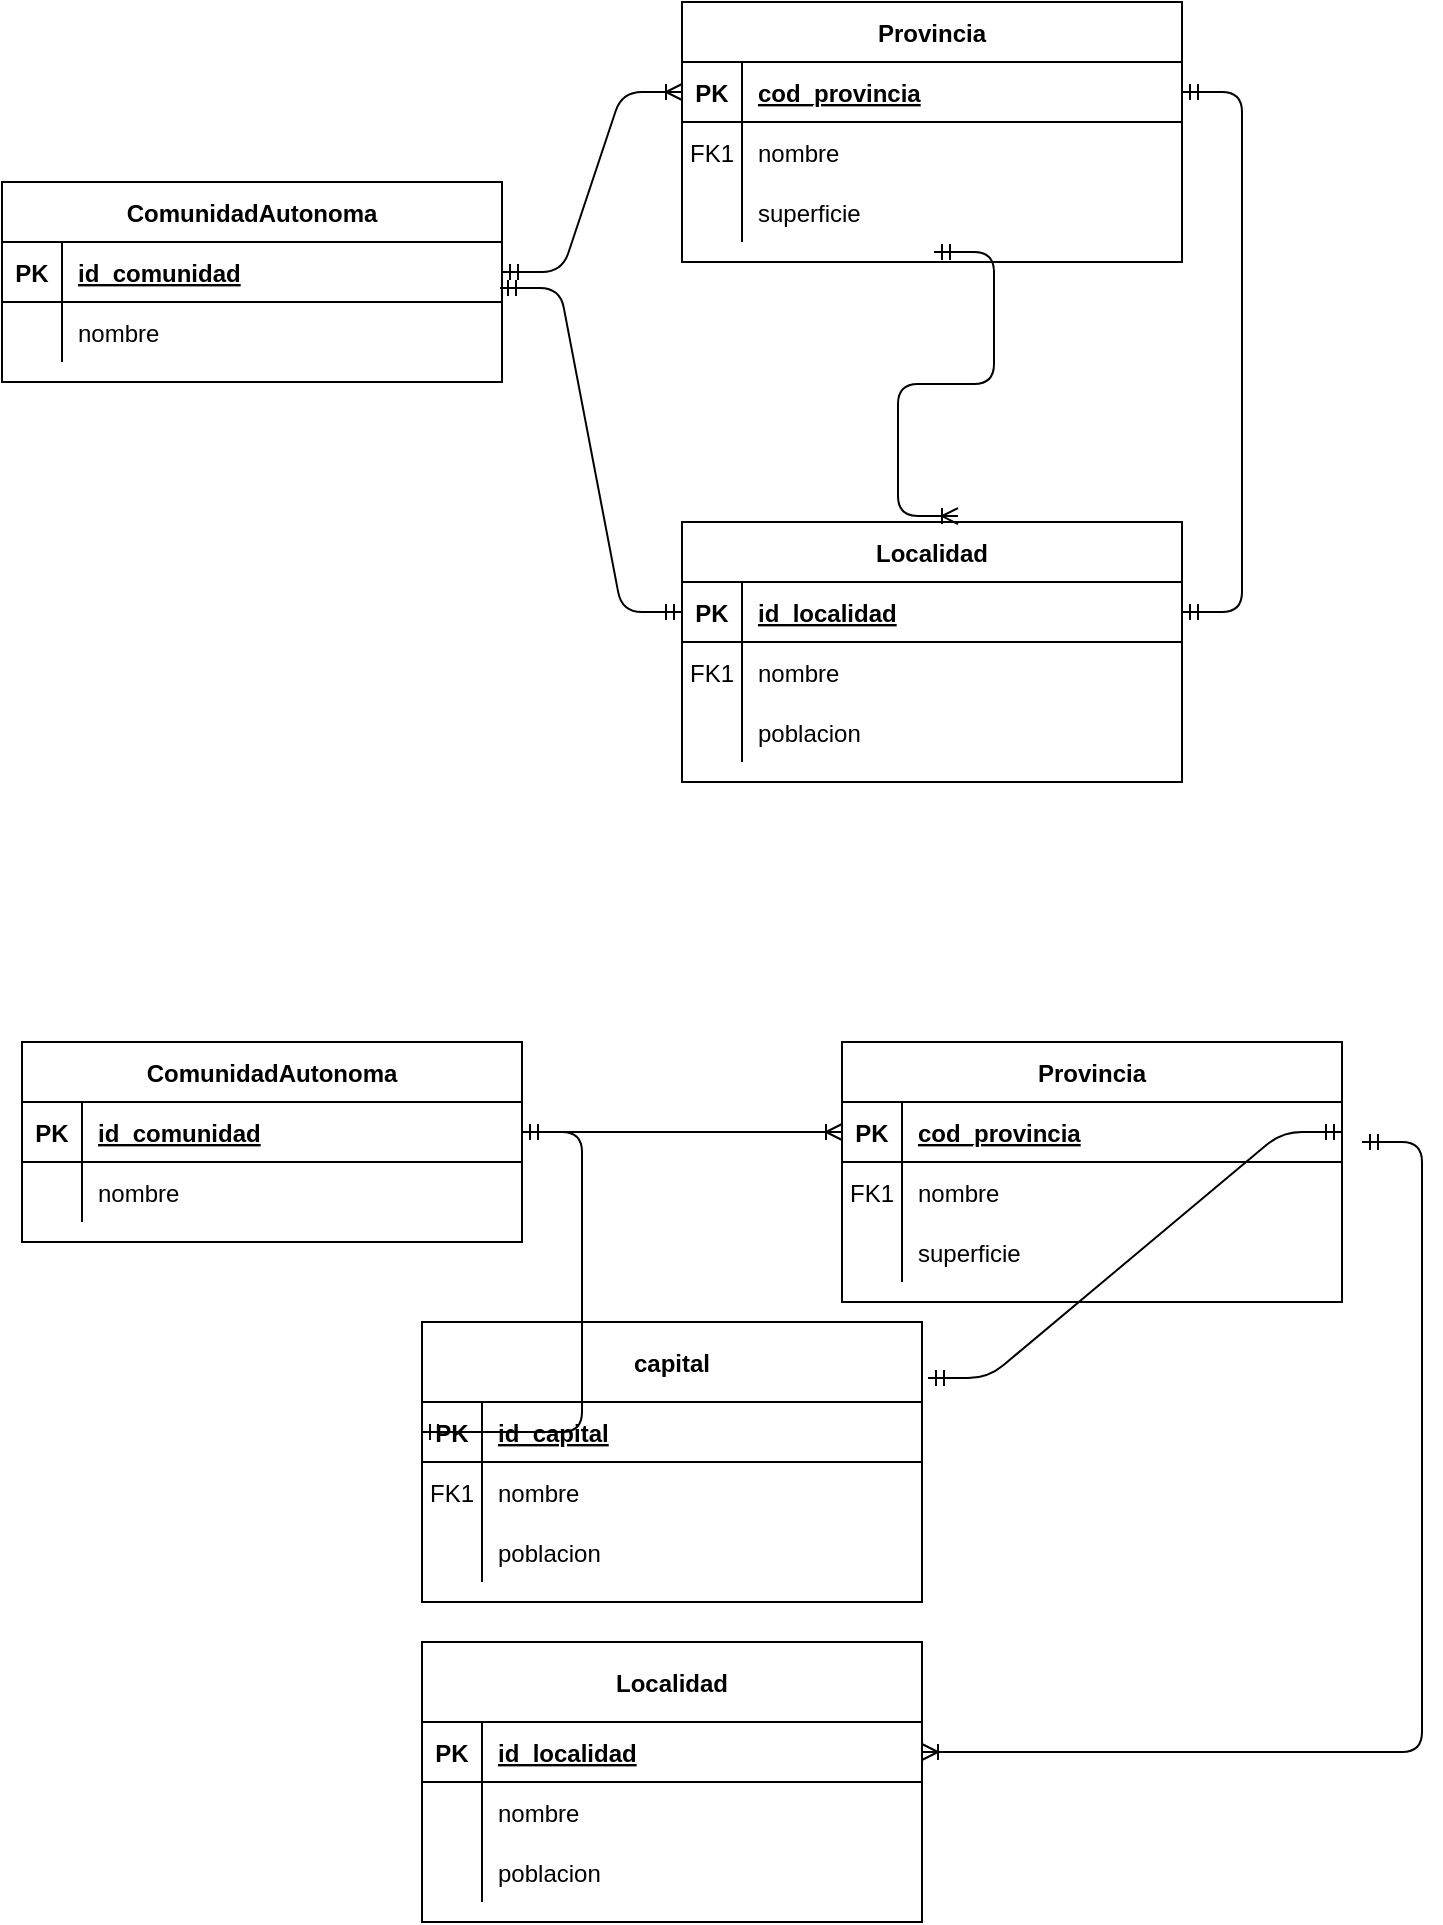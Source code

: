 <mxfile version="14.4.3" type="device"><diagram id="R2lEEEUBdFMjLlhIrx00" name="Page-1"><mxGraphModel dx="791" dy="813" grid="1" gridSize="10" guides="1" tooltips="1" connect="1" arrows="1" fold="1" page="1" pageScale="1" pageWidth="850" pageHeight="1100" math="0" shadow="0" extFonts="Permanent Marker^https://fonts.googleapis.com/css?family=Permanent+Marker"><root><mxCell id="0"/><mxCell id="1" parent="0"/><mxCell id="C-vyLk0tnHw3VtMMgP7b-2" value="Provincia" style="shape=table;startSize=30;container=1;collapsible=1;childLayout=tableLayout;fixedRows=1;rowLines=0;fontStyle=1;align=center;resizeLast=1;" parent="1" vertex="1"><mxGeometry x="450" y="120" width="250" height="130" as="geometry"/></mxCell><mxCell id="C-vyLk0tnHw3VtMMgP7b-3" value="" style="shape=partialRectangle;collapsible=0;dropTarget=0;pointerEvents=0;fillColor=none;points=[[0,0.5],[1,0.5]];portConstraint=eastwest;top=0;left=0;right=0;bottom=1;" parent="C-vyLk0tnHw3VtMMgP7b-2" vertex="1"><mxGeometry y="30" width="250" height="30" as="geometry"/></mxCell><mxCell id="C-vyLk0tnHw3VtMMgP7b-4" value="PK" style="shape=partialRectangle;overflow=hidden;connectable=0;fillColor=none;top=0;left=0;bottom=0;right=0;fontStyle=1;" parent="C-vyLk0tnHw3VtMMgP7b-3" vertex="1"><mxGeometry width="30" height="30" as="geometry"/></mxCell><mxCell id="C-vyLk0tnHw3VtMMgP7b-5" value="cod_provincia" style="shape=partialRectangle;overflow=hidden;connectable=0;fillColor=none;top=0;left=0;bottom=0;right=0;align=left;spacingLeft=6;fontStyle=5;" parent="C-vyLk0tnHw3VtMMgP7b-3" vertex="1"><mxGeometry x="30" width="220" height="30" as="geometry"/></mxCell><mxCell id="C-vyLk0tnHw3VtMMgP7b-6" value="" style="shape=partialRectangle;collapsible=0;dropTarget=0;pointerEvents=0;fillColor=none;points=[[0,0.5],[1,0.5]];portConstraint=eastwest;top=0;left=0;right=0;bottom=0;" parent="C-vyLk0tnHw3VtMMgP7b-2" vertex="1"><mxGeometry y="60" width="250" height="30" as="geometry"/></mxCell><mxCell id="C-vyLk0tnHw3VtMMgP7b-7" value="FK1" style="shape=partialRectangle;overflow=hidden;connectable=0;fillColor=none;top=0;left=0;bottom=0;right=0;" parent="C-vyLk0tnHw3VtMMgP7b-6" vertex="1"><mxGeometry width="30" height="30" as="geometry"/></mxCell><mxCell id="C-vyLk0tnHw3VtMMgP7b-8" value="nombre" style="shape=partialRectangle;overflow=hidden;connectable=0;fillColor=none;top=0;left=0;bottom=0;right=0;align=left;spacingLeft=6;" parent="C-vyLk0tnHw3VtMMgP7b-6" vertex="1"><mxGeometry x="30" width="220" height="30" as="geometry"/></mxCell><mxCell id="C-vyLk0tnHw3VtMMgP7b-9" value="" style="shape=partialRectangle;collapsible=0;dropTarget=0;pointerEvents=0;fillColor=none;points=[[0,0.5],[1,0.5]];portConstraint=eastwest;top=0;left=0;right=0;bottom=0;" parent="C-vyLk0tnHw3VtMMgP7b-2" vertex="1"><mxGeometry y="90" width="250" height="30" as="geometry"/></mxCell><mxCell id="C-vyLk0tnHw3VtMMgP7b-10" value="" style="shape=partialRectangle;overflow=hidden;connectable=0;fillColor=none;top=0;left=0;bottom=0;right=0;" parent="C-vyLk0tnHw3VtMMgP7b-9" vertex="1"><mxGeometry width="30" height="30" as="geometry"/></mxCell><mxCell id="C-vyLk0tnHw3VtMMgP7b-11" value="superficie" style="shape=partialRectangle;overflow=hidden;connectable=0;fillColor=none;top=0;left=0;bottom=0;right=0;align=left;spacingLeft=6;" parent="C-vyLk0tnHw3VtMMgP7b-9" vertex="1"><mxGeometry x="30" width="220" height="30" as="geometry"/></mxCell><mxCell id="C-vyLk0tnHw3VtMMgP7b-13" value="Localidad" style="shape=table;startSize=30;container=1;collapsible=1;childLayout=tableLayout;fixedRows=1;rowLines=0;fontStyle=1;align=center;resizeLast=1;" parent="1" vertex="1"><mxGeometry x="450" y="380" width="250" height="130" as="geometry"/></mxCell><mxCell id="C-vyLk0tnHw3VtMMgP7b-14" value="" style="shape=partialRectangle;collapsible=0;dropTarget=0;pointerEvents=0;fillColor=none;points=[[0,0.5],[1,0.5]];portConstraint=eastwest;top=0;left=0;right=0;bottom=1;" parent="C-vyLk0tnHw3VtMMgP7b-13" vertex="1"><mxGeometry y="30" width="250" height="30" as="geometry"/></mxCell><mxCell id="C-vyLk0tnHw3VtMMgP7b-15" value="PK" style="shape=partialRectangle;overflow=hidden;connectable=0;fillColor=none;top=0;left=0;bottom=0;right=0;fontStyle=1;" parent="C-vyLk0tnHw3VtMMgP7b-14" vertex="1"><mxGeometry width="30" height="30" as="geometry"/></mxCell><mxCell id="C-vyLk0tnHw3VtMMgP7b-16" value="id_localidad" style="shape=partialRectangle;overflow=hidden;connectable=0;fillColor=none;top=0;left=0;bottom=0;right=0;align=left;spacingLeft=6;fontStyle=5;" parent="C-vyLk0tnHw3VtMMgP7b-14" vertex="1"><mxGeometry x="30" width="220" height="30" as="geometry"/></mxCell><mxCell id="C-vyLk0tnHw3VtMMgP7b-17" value="" style="shape=partialRectangle;collapsible=0;dropTarget=0;pointerEvents=0;fillColor=none;points=[[0,0.5],[1,0.5]];portConstraint=eastwest;top=0;left=0;right=0;bottom=0;" parent="C-vyLk0tnHw3VtMMgP7b-13" vertex="1"><mxGeometry y="60" width="250" height="30" as="geometry"/></mxCell><mxCell id="C-vyLk0tnHw3VtMMgP7b-18" value="FK1" style="shape=partialRectangle;overflow=hidden;connectable=0;fillColor=none;top=0;left=0;bottom=0;right=0;" parent="C-vyLk0tnHw3VtMMgP7b-17" vertex="1"><mxGeometry width="30" height="30" as="geometry"/></mxCell><mxCell id="C-vyLk0tnHw3VtMMgP7b-19" value="nombre" style="shape=partialRectangle;overflow=hidden;connectable=0;fillColor=none;top=0;left=0;bottom=0;right=0;align=left;spacingLeft=6;" parent="C-vyLk0tnHw3VtMMgP7b-17" vertex="1"><mxGeometry x="30" width="220" height="30" as="geometry"/></mxCell><mxCell id="C-vyLk0tnHw3VtMMgP7b-20" value="" style="shape=partialRectangle;collapsible=0;dropTarget=0;pointerEvents=0;fillColor=none;points=[[0,0.5],[1,0.5]];portConstraint=eastwest;top=0;left=0;right=0;bottom=0;" parent="C-vyLk0tnHw3VtMMgP7b-13" vertex="1"><mxGeometry y="90" width="250" height="30" as="geometry"/></mxCell><mxCell id="C-vyLk0tnHw3VtMMgP7b-21" value="" style="shape=partialRectangle;overflow=hidden;connectable=0;fillColor=none;top=0;left=0;bottom=0;right=0;" parent="C-vyLk0tnHw3VtMMgP7b-20" vertex="1"><mxGeometry width="30" height="30" as="geometry"/></mxCell><mxCell id="C-vyLk0tnHw3VtMMgP7b-22" value="poblacion" style="shape=partialRectangle;overflow=hidden;connectable=0;fillColor=none;top=0;left=0;bottom=0;right=0;align=left;spacingLeft=6;" parent="C-vyLk0tnHw3VtMMgP7b-20" vertex="1"><mxGeometry x="30" width="220" height="30" as="geometry"/></mxCell><mxCell id="C-vyLk0tnHw3VtMMgP7b-23" value="ComunidadAutonoma" style="shape=table;startSize=30;container=1;collapsible=1;childLayout=tableLayout;fixedRows=1;rowLines=0;fontStyle=1;align=center;resizeLast=1;" parent="1" vertex="1"><mxGeometry x="110" y="210" width="250" height="100" as="geometry"/></mxCell><mxCell id="C-vyLk0tnHw3VtMMgP7b-24" value="" style="shape=partialRectangle;collapsible=0;dropTarget=0;pointerEvents=0;fillColor=none;points=[[0,0.5],[1,0.5]];portConstraint=eastwest;top=0;left=0;right=0;bottom=1;" parent="C-vyLk0tnHw3VtMMgP7b-23" vertex="1"><mxGeometry y="30" width="250" height="30" as="geometry"/></mxCell><mxCell id="C-vyLk0tnHw3VtMMgP7b-25" value="PK" style="shape=partialRectangle;overflow=hidden;connectable=0;fillColor=none;top=0;left=0;bottom=0;right=0;fontStyle=1;" parent="C-vyLk0tnHw3VtMMgP7b-24" vertex="1"><mxGeometry width="30" height="30" as="geometry"/></mxCell><mxCell id="C-vyLk0tnHw3VtMMgP7b-26" value="id_comunidad" style="shape=partialRectangle;overflow=hidden;connectable=0;fillColor=none;top=0;left=0;bottom=0;right=0;align=left;spacingLeft=6;fontStyle=5;" parent="C-vyLk0tnHw3VtMMgP7b-24" vertex="1"><mxGeometry x="30" width="220" height="30" as="geometry"/></mxCell><mxCell id="C-vyLk0tnHw3VtMMgP7b-27" value="" style="shape=partialRectangle;collapsible=0;dropTarget=0;pointerEvents=0;fillColor=none;points=[[0,0.5],[1,0.5]];portConstraint=eastwest;top=0;left=0;right=0;bottom=0;" parent="C-vyLk0tnHw3VtMMgP7b-23" vertex="1"><mxGeometry y="60" width="250" height="30" as="geometry"/></mxCell><mxCell id="C-vyLk0tnHw3VtMMgP7b-28" value="" style="shape=partialRectangle;overflow=hidden;connectable=0;fillColor=none;top=0;left=0;bottom=0;right=0;" parent="C-vyLk0tnHw3VtMMgP7b-27" vertex="1"><mxGeometry width="30" height="30" as="geometry"/></mxCell><mxCell id="C-vyLk0tnHw3VtMMgP7b-29" value="nombre" style="shape=partialRectangle;overflow=hidden;connectable=0;fillColor=none;top=0;left=0;bottom=0;right=0;align=left;spacingLeft=6;" parent="C-vyLk0tnHw3VtMMgP7b-27" vertex="1"><mxGeometry x="30" width="220" height="30" as="geometry"/></mxCell><mxCell id="W09Fm56XJEUP1BOSufo2-1" value="" style="edgeStyle=entityRelationEdgeStyle;fontSize=12;html=1;endArrow=ERoneToMany;startArrow=ERmandOne;entryX=0;entryY=0.5;entryDx=0;entryDy=0;exitX=1;exitY=0.5;exitDx=0;exitDy=0;" edge="1" parent="1" source="C-vyLk0tnHw3VtMMgP7b-24" target="C-vyLk0tnHw3VtMMgP7b-3"><mxGeometry width="100" height="100" relative="1" as="geometry"><mxPoint x="320" y="300" as="sourcePoint"/><mxPoint x="420" y="200" as="targetPoint"/></mxGeometry></mxCell><mxCell id="W09Fm56XJEUP1BOSufo2-2" value="" style="edgeStyle=entityRelationEdgeStyle;fontSize=12;html=1;endArrow=ERmandOne;startArrow=ERmandOne;entryX=1;entryY=0.5;entryDx=0;entryDy=0;exitX=1;exitY=0.5;exitDx=0;exitDy=0;" edge="1" parent="1" source="C-vyLk0tnHw3VtMMgP7b-14" target="C-vyLk0tnHw3VtMMgP7b-3"><mxGeometry width="100" height="100" relative="1" as="geometry"><mxPoint x="700" y="320" as="sourcePoint"/><mxPoint x="800" y="220" as="targetPoint"/></mxGeometry></mxCell><mxCell id="W09Fm56XJEUP1BOSufo2-5" value="" style="edgeStyle=entityRelationEdgeStyle;fontSize=12;html=1;endArrow=ERoneToMany;startArrow=ERmandOne;entryX=0.552;entryY=-0.023;entryDx=0;entryDy=0;entryPerimeter=0;exitX=0.504;exitY=1.167;exitDx=0;exitDy=0;exitPerimeter=0;" edge="1" parent="1" source="C-vyLk0tnHw3VtMMgP7b-9" target="C-vyLk0tnHw3VtMMgP7b-13"><mxGeometry width="100" height="100" relative="1" as="geometry"><mxPoint x="410" y="470" as="sourcePoint"/><mxPoint x="510" y="370" as="targetPoint"/></mxGeometry></mxCell><mxCell id="W09Fm56XJEUP1BOSufo2-9" value="" style="edgeStyle=entityRelationEdgeStyle;fontSize=12;html=1;endArrow=ERmandOne;startArrow=ERmandOne;exitX=0.996;exitY=0.767;exitDx=0;exitDy=0;exitPerimeter=0;entryX=0;entryY=0.5;entryDx=0;entryDy=0;" edge="1" parent="1" source="C-vyLk0tnHw3VtMMgP7b-24" target="C-vyLk0tnHw3VtMMgP7b-14"><mxGeometry width="100" height="100" relative="1" as="geometry"><mxPoint x="110" y="530" as="sourcePoint"/><mxPoint x="110" y="330" as="targetPoint"/></mxGeometry></mxCell><mxCell id="W09Fm56XJEUP1BOSufo2-24" value="ComunidadAutonoma" style="shape=table;startSize=30;container=1;collapsible=1;childLayout=tableLayout;fixedRows=1;rowLines=0;fontStyle=1;align=center;resizeLast=1;" vertex="1" parent="1"><mxGeometry x="120" y="640" width="250" height="100" as="geometry"><mxRectangle x="120" y="650" width="160" height="30" as="alternateBounds"/></mxGeometry></mxCell><mxCell id="W09Fm56XJEUP1BOSufo2-25" value="" style="shape=partialRectangle;collapsible=0;dropTarget=0;pointerEvents=0;fillColor=none;points=[[0,0.5],[1,0.5]];portConstraint=eastwest;top=0;left=0;right=0;bottom=1;" vertex="1" parent="W09Fm56XJEUP1BOSufo2-24"><mxGeometry y="30" width="250" height="30" as="geometry"/></mxCell><mxCell id="W09Fm56XJEUP1BOSufo2-26" value="PK" style="shape=partialRectangle;overflow=hidden;connectable=0;fillColor=none;top=0;left=0;bottom=0;right=0;fontStyle=1;" vertex="1" parent="W09Fm56XJEUP1BOSufo2-25"><mxGeometry width="30" height="30" as="geometry"/></mxCell><mxCell id="W09Fm56XJEUP1BOSufo2-27" value="id_comunidad" style="shape=partialRectangle;overflow=hidden;connectable=0;fillColor=none;top=0;left=0;bottom=0;right=0;align=left;spacingLeft=6;fontStyle=5;" vertex="1" parent="W09Fm56XJEUP1BOSufo2-25"><mxGeometry x="30" width="220" height="30" as="geometry"/></mxCell><mxCell id="W09Fm56XJEUP1BOSufo2-28" value="" style="shape=partialRectangle;collapsible=0;dropTarget=0;pointerEvents=0;fillColor=none;points=[[0,0.5],[1,0.5]];portConstraint=eastwest;top=0;left=0;right=0;bottom=0;" vertex="1" parent="W09Fm56XJEUP1BOSufo2-24"><mxGeometry y="60" width="250" height="30" as="geometry"/></mxCell><mxCell id="W09Fm56XJEUP1BOSufo2-29" value="" style="shape=partialRectangle;overflow=hidden;connectable=0;fillColor=none;top=0;left=0;bottom=0;right=0;" vertex="1" parent="W09Fm56XJEUP1BOSufo2-28"><mxGeometry width="30" height="30" as="geometry"/></mxCell><mxCell id="W09Fm56XJEUP1BOSufo2-30" value="nombre" style="shape=partialRectangle;overflow=hidden;connectable=0;fillColor=none;top=0;left=0;bottom=0;right=0;align=left;spacingLeft=6;" vertex="1" parent="W09Fm56XJEUP1BOSufo2-28"><mxGeometry x="30" width="220" height="30" as="geometry"/></mxCell><mxCell id="W09Fm56XJEUP1BOSufo2-38" value="Localidad" style="shape=table;startSize=40;container=1;collapsible=1;childLayout=tableLayout;fixedRows=1;rowLines=0;fontStyle=1;align=center;resizeLast=1;" vertex="1" parent="1"><mxGeometry x="320" y="940" width="250" height="140" as="geometry"/></mxCell><mxCell id="W09Fm56XJEUP1BOSufo2-39" value="" style="shape=partialRectangle;collapsible=0;dropTarget=0;pointerEvents=0;fillColor=none;points=[[0,0.5],[1,0.5]];portConstraint=eastwest;top=0;left=0;right=0;bottom=1;" vertex="1" parent="W09Fm56XJEUP1BOSufo2-38"><mxGeometry y="40" width="250" height="30" as="geometry"/></mxCell><mxCell id="W09Fm56XJEUP1BOSufo2-40" value="PK" style="shape=partialRectangle;overflow=hidden;connectable=0;fillColor=none;top=0;left=0;bottom=0;right=0;fontStyle=1;" vertex="1" parent="W09Fm56XJEUP1BOSufo2-39"><mxGeometry width="30" height="30" as="geometry"/></mxCell><mxCell id="W09Fm56XJEUP1BOSufo2-41" value="id_localidad" style="shape=partialRectangle;overflow=hidden;connectable=0;fillColor=none;top=0;left=0;bottom=0;right=0;align=left;spacingLeft=6;fontStyle=5;" vertex="1" parent="W09Fm56XJEUP1BOSufo2-39"><mxGeometry x="30" width="220" height="30" as="geometry"/></mxCell><mxCell id="W09Fm56XJEUP1BOSufo2-42" value="" style="shape=partialRectangle;collapsible=0;dropTarget=0;pointerEvents=0;fillColor=none;points=[[0,0.5],[1,0.5]];portConstraint=eastwest;top=0;left=0;right=0;bottom=0;" vertex="1" parent="W09Fm56XJEUP1BOSufo2-38"><mxGeometry y="70" width="250" height="30" as="geometry"/></mxCell><mxCell id="W09Fm56XJEUP1BOSufo2-43" value="" style="shape=partialRectangle;overflow=hidden;connectable=0;fillColor=none;top=0;left=0;bottom=0;right=0;" vertex="1" parent="W09Fm56XJEUP1BOSufo2-42"><mxGeometry width="30" height="30" as="geometry"/></mxCell><mxCell id="W09Fm56XJEUP1BOSufo2-44" value="nombre" style="shape=partialRectangle;overflow=hidden;connectable=0;fillColor=none;top=0;left=0;bottom=0;right=0;align=left;spacingLeft=6;" vertex="1" parent="W09Fm56XJEUP1BOSufo2-42"><mxGeometry x="30" width="220" height="30" as="geometry"/></mxCell><mxCell id="W09Fm56XJEUP1BOSufo2-45" value="" style="shape=partialRectangle;collapsible=0;dropTarget=0;pointerEvents=0;fillColor=none;points=[[0,0.5],[1,0.5]];portConstraint=eastwest;top=0;left=0;right=0;bottom=0;" vertex="1" parent="W09Fm56XJEUP1BOSufo2-38"><mxGeometry y="100" width="250" height="30" as="geometry"/></mxCell><mxCell id="W09Fm56XJEUP1BOSufo2-46" value="" style="shape=partialRectangle;overflow=hidden;connectable=0;fillColor=none;top=0;left=0;bottom=0;right=0;" vertex="1" parent="W09Fm56XJEUP1BOSufo2-45"><mxGeometry width="30" height="30" as="geometry"/></mxCell><mxCell id="W09Fm56XJEUP1BOSufo2-47" value="poblacion" style="shape=partialRectangle;overflow=hidden;connectable=0;fillColor=none;top=0;left=0;bottom=0;right=0;align=left;spacingLeft=6;" vertex="1" parent="W09Fm56XJEUP1BOSufo2-45"><mxGeometry x="30" width="220" height="30" as="geometry"/></mxCell><mxCell id="W09Fm56XJEUP1BOSufo2-48" value="Provincia" style="shape=table;startSize=30;container=1;collapsible=1;childLayout=tableLayout;fixedRows=1;rowLines=0;fontStyle=1;align=center;resizeLast=1;" vertex="1" parent="1"><mxGeometry x="530" y="640" width="250" height="130" as="geometry"/></mxCell><mxCell id="W09Fm56XJEUP1BOSufo2-49" value="" style="shape=partialRectangle;collapsible=0;dropTarget=0;pointerEvents=0;fillColor=none;points=[[0,0.5],[1,0.5]];portConstraint=eastwest;top=0;left=0;right=0;bottom=1;" vertex="1" parent="W09Fm56XJEUP1BOSufo2-48"><mxGeometry y="30" width="250" height="30" as="geometry"/></mxCell><mxCell id="W09Fm56XJEUP1BOSufo2-50" value="PK" style="shape=partialRectangle;overflow=hidden;connectable=0;fillColor=none;top=0;left=0;bottom=0;right=0;fontStyle=1;" vertex="1" parent="W09Fm56XJEUP1BOSufo2-49"><mxGeometry width="30" height="30" as="geometry"/></mxCell><mxCell id="W09Fm56XJEUP1BOSufo2-51" value="cod_provincia" style="shape=partialRectangle;overflow=hidden;connectable=0;fillColor=none;top=0;left=0;bottom=0;right=0;align=left;spacingLeft=6;fontStyle=5;" vertex="1" parent="W09Fm56XJEUP1BOSufo2-49"><mxGeometry x="30" width="220" height="30" as="geometry"/></mxCell><mxCell id="W09Fm56XJEUP1BOSufo2-52" value="" style="shape=partialRectangle;collapsible=0;dropTarget=0;pointerEvents=0;fillColor=none;points=[[0,0.5],[1,0.5]];portConstraint=eastwest;top=0;left=0;right=0;bottom=0;" vertex="1" parent="W09Fm56XJEUP1BOSufo2-48"><mxGeometry y="60" width="250" height="30" as="geometry"/></mxCell><mxCell id="W09Fm56XJEUP1BOSufo2-53" value="FK1" style="shape=partialRectangle;overflow=hidden;connectable=0;fillColor=none;top=0;left=0;bottom=0;right=0;" vertex="1" parent="W09Fm56XJEUP1BOSufo2-52"><mxGeometry width="30" height="30" as="geometry"/></mxCell><mxCell id="W09Fm56XJEUP1BOSufo2-54" value="nombre" style="shape=partialRectangle;overflow=hidden;connectable=0;fillColor=none;top=0;left=0;bottom=0;right=0;align=left;spacingLeft=6;" vertex="1" parent="W09Fm56XJEUP1BOSufo2-52"><mxGeometry x="30" width="220" height="30" as="geometry"/></mxCell><mxCell id="W09Fm56XJEUP1BOSufo2-55" value="" style="shape=partialRectangle;collapsible=0;dropTarget=0;pointerEvents=0;fillColor=none;points=[[0,0.5],[1,0.5]];portConstraint=eastwest;top=0;left=0;right=0;bottom=0;" vertex="1" parent="W09Fm56XJEUP1BOSufo2-48"><mxGeometry y="90" width="250" height="30" as="geometry"/></mxCell><mxCell id="W09Fm56XJEUP1BOSufo2-56" value="" style="shape=partialRectangle;overflow=hidden;connectable=0;fillColor=none;top=0;left=0;bottom=0;right=0;" vertex="1" parent="W09Fm56XJEUP1BOSufo2-55"><mxGeometry width="30" height="30" as="geometry"/></mxCell><mxCell id="W09Fm56XJEUP1BOSufo2-57" value="superficie" style="shape=partialRectangle;overflow=hidden;connectable=0;fillColor=none;top=0;left=0;bottom=0;right=0;align=left;spacingLeft=6;" vertex="1" parent="W09Fm56XJEUP1BOSufo2-55"><mxGeometry x="30" width="220" height="30" as="geometry"/></mxCell><mxCell id="W09Fm56XJEUP1BOSufo2-58" value="" style="edgeStyle=entityRelationEdgeStyle;fontSize=12;html=1;endArrow=ERoneToMany;startArrow=ERmandOne;entryX=0;entryY=0.5;entryDx=0;entryDy=0;exitX=1;exitY=0.5;exitDx=0;exitDy=0;" edge="1" parent="1" source="W09Fm56XJEUP1BOSufo2-25" target="W09Fm56XJEUP1BOSufo2-49"><mxGeometry width="100" height="100" relative="1" as="geometry"><mxPoint x="370" y="690" as="sourcePoint"/><mxPoint x="460" y="600" as="targetPoint"/></mxGeometry></mxCell><mxCell id="W09Fm56XJEUP1BOSufo2-59" value="" style="edgeStyle=entityRelationEdgeStyle;fontSize=12;html=1;endArrow=ERoneToMany;startArrow=ERmandOne;entryX=1;entryY=0.5;entryDx=0;entryDy=0;" edge="1" parent="1" target="W09Fm56XJEUP1BOSufo2-39"><mxGeometry width="100" height="100" relative="1" as="geometry"><mxPoint x="790" y="690" as="sourcePoint"/><mxPoint x="860" y="830" as="targetPoint"/></mxGeometry></mxCell><mxCell id="W09Fm56XJEUP1BOSufo2-61" value="capital" style="shape=table;startSize=40;container=1;collapsible=1;childLayout=tableLayout;fixedRows=1;rowLines=0;fontStyle=1;align=center;resizeLast=1;" vertex="1" parent="1"><mxGeometry x="320" y="780" width="250" height="140" as="geometry"/></mxCell><mxCell id="W09Fm56XJEUP1BOSufo2-62" value="" style="shape=partialRectangle;collapsible=0;dropTarget=0;pointerEvents=0;fillColor=none;points=[[0,0.5],[1,0.5]];portConstraint=eastwest;top=0;left=0;right=0;bottom=1;" vertex="1" parent="W09Fm56XJEUP1BOSufo2-61"><mxGeometry y="40" width="250" height="30" as="geometry"/></mxCell><mxCell id="W09Fm56XJEUP1BOSufo2-63" value="PK" style="shape=partialRectangle;overflow=hidden;connectable=0;fillColor=none;top=0;left=0;bottom=0;right=0;fontStyle=1;" vertex="1" parent="W09Fm56XJEUP1BOSufo2-62"><mxGeometry width="30" height="30" as="geometry"/></mxCell><mxCell id="W09Fm56XJEUP1BOSufo2-64" value="id_capital" style="shape=partialRectangle;overflow=hidden;connectable=0;fillColor=none;top=0;left=0;bottom=0;right=0;align=left;spacingLeft=6;fontStyle=5;" vertex="1" parent="W09Fm56XJEUP1BOSufo2-62"><mxGeometry x="30" width="220" height="30" as="geometry"/></mxCell><mxCell id="W09Fm56XJEUP1BOSufo2-65" value="" style="shape=partialRectangle;collapsible=0;dropTarget=0;pointerEvents=0;fillColor=none;points=[[0,0.5],[1,0.5]];portConstraint=eastwest;top=0;left=0;right=0;bottom=0;" vertex="1" parent="W09Fm56XJEUP1BOSufo2-61"><mxGeometry y="70" width="250" height="30" as="geometry"/></mxCell><mxCell id="W09Fm56XJEUP1BOSufo2-66" value="FK1" style="shape=partialRectangle;overflow=hidden;connectable=0;fillColor=none;top=0;left=0;bottom=0;right=0;" vertex="1" parent="W09Fm56XJEUP1BOSufo2-65"><mxGeometry width="30" height="30" as="geometry"/></mxCell><mxCell id="W09Fm56XJEUP1BOSufo2-67" value="nombre" style="shape=partialRectangle;overflow=hidden;connectable=0;fillColor=none;top=0;left=0;bottom=0;right=0;align=left;spacingLeft=6;" vertex="1" parent="W09Fm56XJEUP1BOSufo2-65"><mxGeometry x="30" width="220" height="30" as="geometry"/></mxCell><mxCell id="W09Fm56XJEUP1BOSufo2-68" value="" style="shape=partialRectangle;collapsible=0;dropTarget=0;pointerEvents=0;fillColor=none;points=[[0,0.5],[1,0.5]];portConstraint=eastwest;top=0;left=0;right=0;bottom=0;" vertex="1" parent="W09Fm56XJEUP1BOSufo2-61"><mxGeometry y="100" width="250" height="30" as="geometry"/></mxCell><mxCell id="W09Fm56XJEUP1BOSufo2-69" value="" style="shape=partialRectangle;overflow=hidden;connectable=0;fillColor=none;top=0;left=0;bottom=0;right=0;" vertex="1" parent="W09Fm56XJEUP1BOSufo2-68"><mxGeometry width="30" height="30" as="geometry"/></mxCell><mxCell id="W09Fm56XJEUP1BOSufo2-70" value="poblacion" style="shape=partialRectangle;overflow=hidden;connectable=0;fillColor=none;top=0;left=0;bottom=0;right=0;align=left;spacingLeft=6;" vertex="1" parent="W09Fm56XJEUP1BOSufo2-68"><mxGeometry x="30" width="220" height="30" as="geometry"/></mxCell><mxCell id="W09Fm56XJEUP1BOSufo2-71" value="" style="edgeStyle=entityRelationEdgeStyle;fontSize=12;html=1;endArrow=ERmandOne;startArrow=ERmandOne;entryX=1;entryY=0.5;entryDx=0;entryDy=0;exitX=1.012;exitY=0.2;exitDx=0;exitDy=0;exitPerimeter=0;" edge="1" parent="1" source="W09Fm56XJEUP1BOSufo2-61" target="W09Fm56XJEUP1BOSufo2-49"><mxGeometry width="100" height="100" relative="1" as="geometry"><mxPoint x="690" y="900" as="sourcePoint"/><mxPoint x="690" y="640" as="targetPoint"/></mxGeometry></mxCell><mxCell id="W09Fm56XJEUP1BOSufo2-72" value="" style="edgeStyle=entityRelationEdgeStyle;fontSize=12;html=1;endArrow=ERmandOne;startArrow=ERmandOne;entryX=0;entryY=0.5;entryDx=0;entryDy=0;" edge="1" parent="1" source="W09Fm56XJEUP1BOSufo2-25" target="W09Fm56XJEUP1BOSufo2-62"><mxGeometry width="100" height="100" relative="1" as="geometry"><mxPoint x="130" y="910" as="sourcePoint"/><mxPoint x="360" y="750" as="targetPoint"/></mxGeometry></mxCell></root></mxGraphModel></diagram></mxfile>